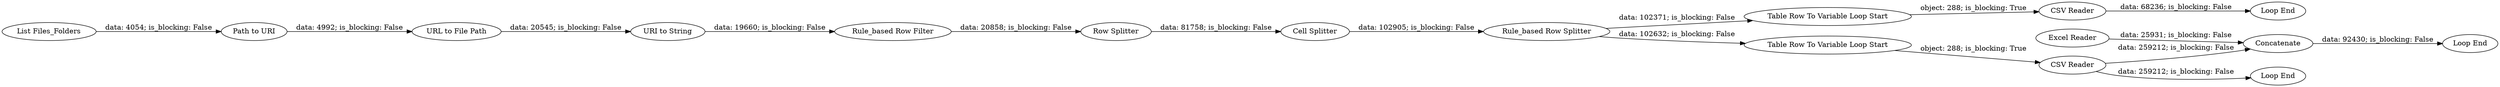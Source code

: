 digraph {
	"343404971601768371_6" [label="URI to String"]
	"343404971601768371_9" [label="Row Splitter"]
	"343404971601768371_24" [label="Table Row To Variable Loop Start"]
	"343404971601768371_21" [label="Table Row To Variable Loop Start"]
	"343404971601768371_26" [label="Loop End"]
	"343404971601768371_7" [label="Rule_based Row Filter"]
	"343404971601768371_28" [label=Concatenate]
	"343404971601768371_27" [label="Excel Reader"]
	"343404971601768371_5" [label="URL to File Path"]
	"343404971601768371_13" [label="Rule_based Row Splitter"]
	"343404971601768371_12" [label="Cell Splitter"]
	"343404971601768371_19" [label="CSV Reader"]
	"343404971601768371_23" [label="Loop End"]
	"343404971601768371_3" [label="Path to URI"]
	"343404971601768371_29" [label="Loop End"]
	"343404971601768371_2" [label="List Files_Folders"]
	"343404971601768371_25" [label="CSV Reader"]
	"343404971601768371_12" -> "343404971601768371_13" [label="data: 102905; is_blocking: False"]
	"343404971601768371_7" -> "343404971601768371_9" [label="data: 20858; is_blocking: False"]
	"343404971601768371_21" -> "343404971601768371_19" [label="object: 288; is_blocking: True"]
	"343404971601768371_13" -> "343404971601768371_21" [label="data: 102632; is_blocking: False"]
	"343404971601768371_19" -> "343404971601768371_23" [label="data: 259212; is_blocking: False"]
	"343404971601768371_9" -> "343404971601768371_12" [label="data: 81758; is_blocking: False"]
	"343404971601768371_5" -> "343404971601768371_6" [label="data: 20545; is_blocking: False"]
	"343404971601768371_6" -> "343404971601768371_7" [label="data: 19660; is_blocking: False"]
	"343404971601768371_27" -> "343404971601768371_28" [label="data: 25931; is_blocking: False"]
	"343404971601768371_19" -> "343404971601768371_28" [label="data: 259212; is_blocking: False"]
	"343404971601768371_2" -> "343404971601768371_3" [label="data: 4054; is_blocking: False"]
	"343404971601768371_25" -> "343404971601768371_26" [label="data: 68236; is_blocking: False"]
	"343404971601768371_28" -> "343404971601768371_29" [label="data: 92430; is_blocking: False"]
	"343404971601768371_13" -> "343404971601768371_24" [label="data: 102371; is_blocking: False"]
	"343404971601768371_3" -> "343404971601768371_5" [label="data: 4992; is_blocking: False"]
	"343404971601768371_24" -> "343404971601768371_25" [label="object: 288; is_blocking: True"]
	rankdir=LR
}
